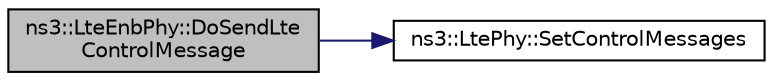 digraph "ns3::LteEnbPhy::DoSendLteControlMessage"
{
 // LATEX_PDF_SIZE
  edge [fontname="Helvetica",fontsize="10",labelfontname="Helvetica",labelfontsize="10"];
  node [fontname="Helvetica",fontsize="10",shape=record];
  rankdir="LR";
  Node1 [label="ns3::LteEnbPhy::DoSendLte\lControlMessage",height=0.2,width=0.4,color="black", fillcolor="grey75", style="filled", fontcolor="black",tooltip="Send LTE Control Message function."];
  Node1 -> Node2 [color="midnightblue",fontsize="10",style="solid",fontname="Helvetica"];
  Node2 [label="ns3::LtePhy::SetControlMessages",height=0.2,width=0.4,color="black", fillcolor="white", style="filled",URL="$classns3_1_1_lte_phy.html#ac9b58c16a19e12a336a0593b129d6932",tooltip=" "];
}
